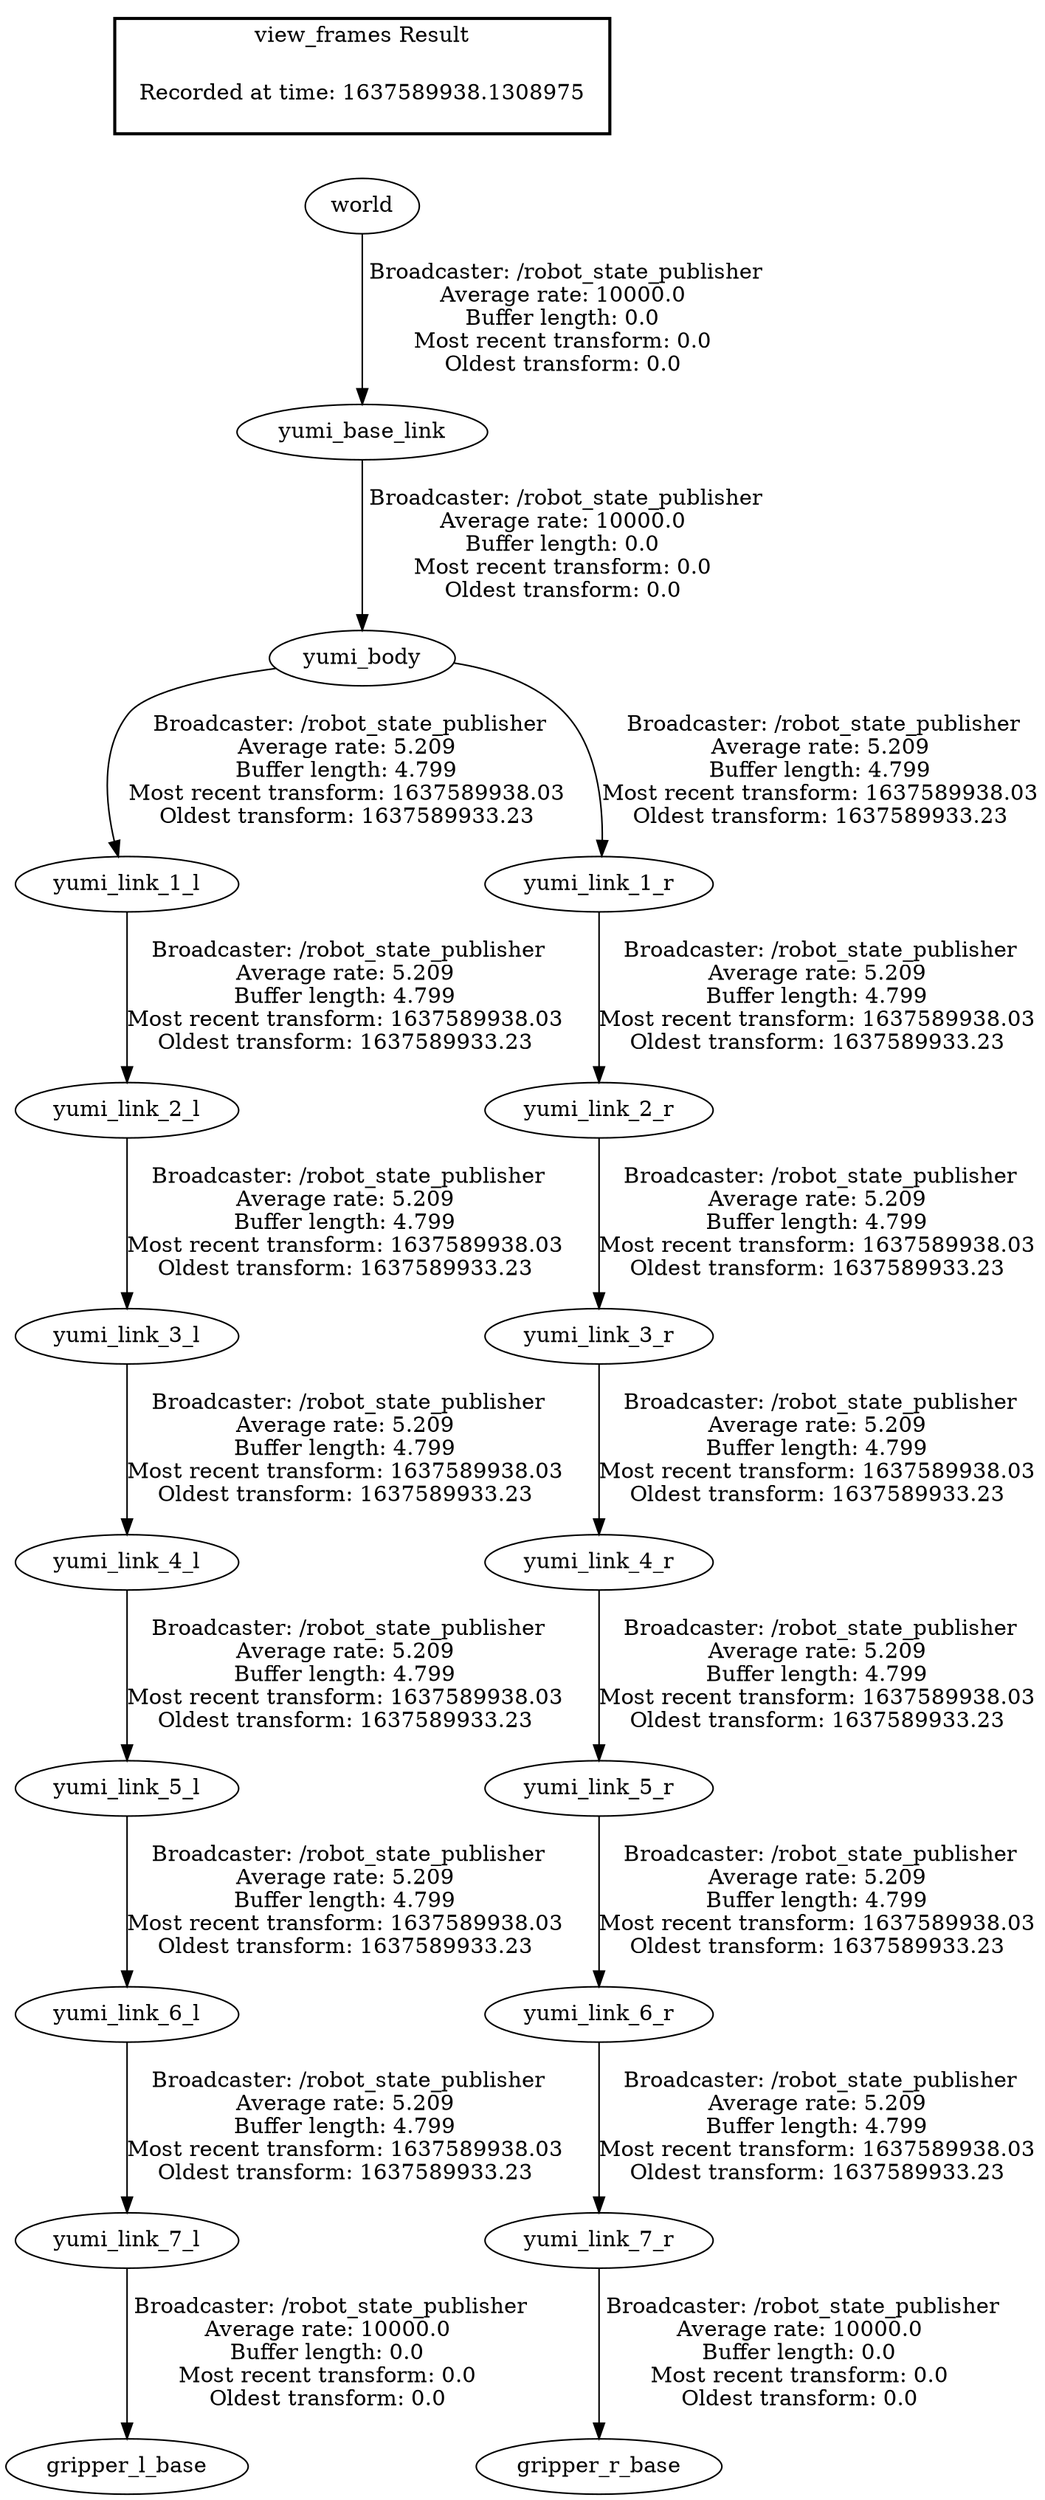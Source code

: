 digraph G {
"world" -> "yumi_base_link"[label=" Broadcaster: /robot_state_publisher\nAverage rate: 10000.0\nBuffer length: 0.0\nMost recent transform: 0.0\nOldest transform: 0.0\n"];
"yumi_base_link" -> "yumi_body"[label=" Broadcaster: /robot_state_publisher\nAverage rate: 10000.0\nBuffer length: 0.0\nMost recent transform: 0.0\nOldest transform: 0.0\n"];
"yumi_link_7_l" -> "gripper_l_base"[label=" Broadcaster: /robot_state_publisher\nAverage rate: 10000.0\nBuffer length: 0.0\nMost recent transform: 0.0\nOldest transform: 0.0\n"];
"yumi_link_6_l" -> "yumi_link_7_l"[label=" Broadcaster: /robot_state_publisher\nAverage rate: 5.209\nBuffer length: 4.799\nMost recent transform: 1637589938.03\nOldest transform: 1637589933.23\n"];
"yumi_link_7_r" -> "gripper_r_base"[label=" Broadcaster: /robot_state_publisher\nAverage rate: 10000.0\nBuffer length: 0.0\nMost recent transform: 0.0\nOldest transform: 0.0\n"];
"yumi_link_6_r" -> "yumi_link_7_r"[label=" Broadcaster: /robot_state_publisher\nAverage rate: 5.209\nBuffer length: 4.799\nMost recent transform: 1637589938.03\nOldest transform: 1637589933.23\n"];
"yumi_body" -> "yumi_link_1_l"[label=" Broadcaster: /robot_state_publisher\nAverage rate: 5.209\nBuffer length: 4.799\nMost recent transform: 1637589938.03\nOldest transform: 1637589933.23\n"];
"yumi_link_1_l" -> "yumi_link_2_l"[label=" Broadcaster: /robot_state_publisher\nAverage rate: 5.209\nBuffer length: 4.799\nMost recent transform: 1637589938.03\nOldest transform: 1637589933.23\n"];
"yumi_link_3_l" -> "yumi_link_4_l"[label=" Broadcaster: /robot_state_publisher\nAverage rate: 5.209\nBuffer length: 4.799\nMost recent transform: 1637589938.03\nOldest transform: 1637589933.23\n"];
"yumi_link_2_l" -> "yumi_link_3_l"[label=" Broadcaster: /robot_state_publisher\nAverage rate: 5.209\nBuffer length: 4.799\nMost recent transform: 1637589938.03\nOldest transform: 1637589933.23\n"];
"yumi_link_4_l" -> "yumi_link_5_l"[label=" Broadcaster: /robot_state_publisher\nAverage rate: 5.209\nBuffer length: 4.799\nMost recent transform: 1637589938.03\nOldest transform: 1637589933.23\n"];
"yumi_link_5_l" -> "yumi_link_6_l"[label=" Broadcaster: /robot_state_publisher\nAverage rate: 5.209\nBuffer length: 4.799\nMost recent transform: 1637589938.03\nOldest transform: 1637589933.23\n"];
"yumi_body" -> "yumi_link_1_r"[label=" Broadcaster: /robot_state_publisher\nAverage rate: 5.209\nBuffer length: 4.799\nMost recent transform: 1637589938.03\nOldest transform: 1637589933.23\n"];
"yumi_link_1_r" -> "yumi_link_2_r"[label=" Broadcaster: /robot_state_publisher\nAverage rate: 5.209\nBuffer length: 4.799\nMost recent transform: 1637589938.03\nOldest transform: 1637589933.23\n"];
"yumi_link_3_r" -> "yumi_link_4_r"[label=" Broadcaster: /robot_state_publisher\nAverage rate: 5.209\nBuffer length: 4.799\nMost recent transform: 1637589938.03\nOldest transform: 1637589933.23\n"];
"yumi_link_2_r" -> "yumi_link_3_r"[label=" Broadcaster: /robot_state_publisher\nAverage rate: 5.209\nBuffer length: 4.799\nMost recent transform: 1637589938.03\nOldest transform: 1637589933.23\n"];
"yumi_link_4_r" -> "yumi_link_5_r"[label=" Broadcaster: /robot_state_publisher\nAverage rate: 5.209\nBuffer length: 4.799\nMost recent transform: 1637589938.03\nOldest transform: 1637589933.23\n"];
"yumi_link_5_r" -> "yumi_link_6_r"[label=" Broadcaster: /robot_state_publisher\nAverage rate: 5.209\nBuffer length: 4.799\nMost recent transform: 1637589938.03\nOldest transform: 1637589933.23\n"];
edge [style=invis];
 subgraph cluster_legend { style=bold; color=black; label ="view_frames Result";
"Recorded at time: 1637589938.1308975"[ shape=plaintext ] ;
}->"world";
}